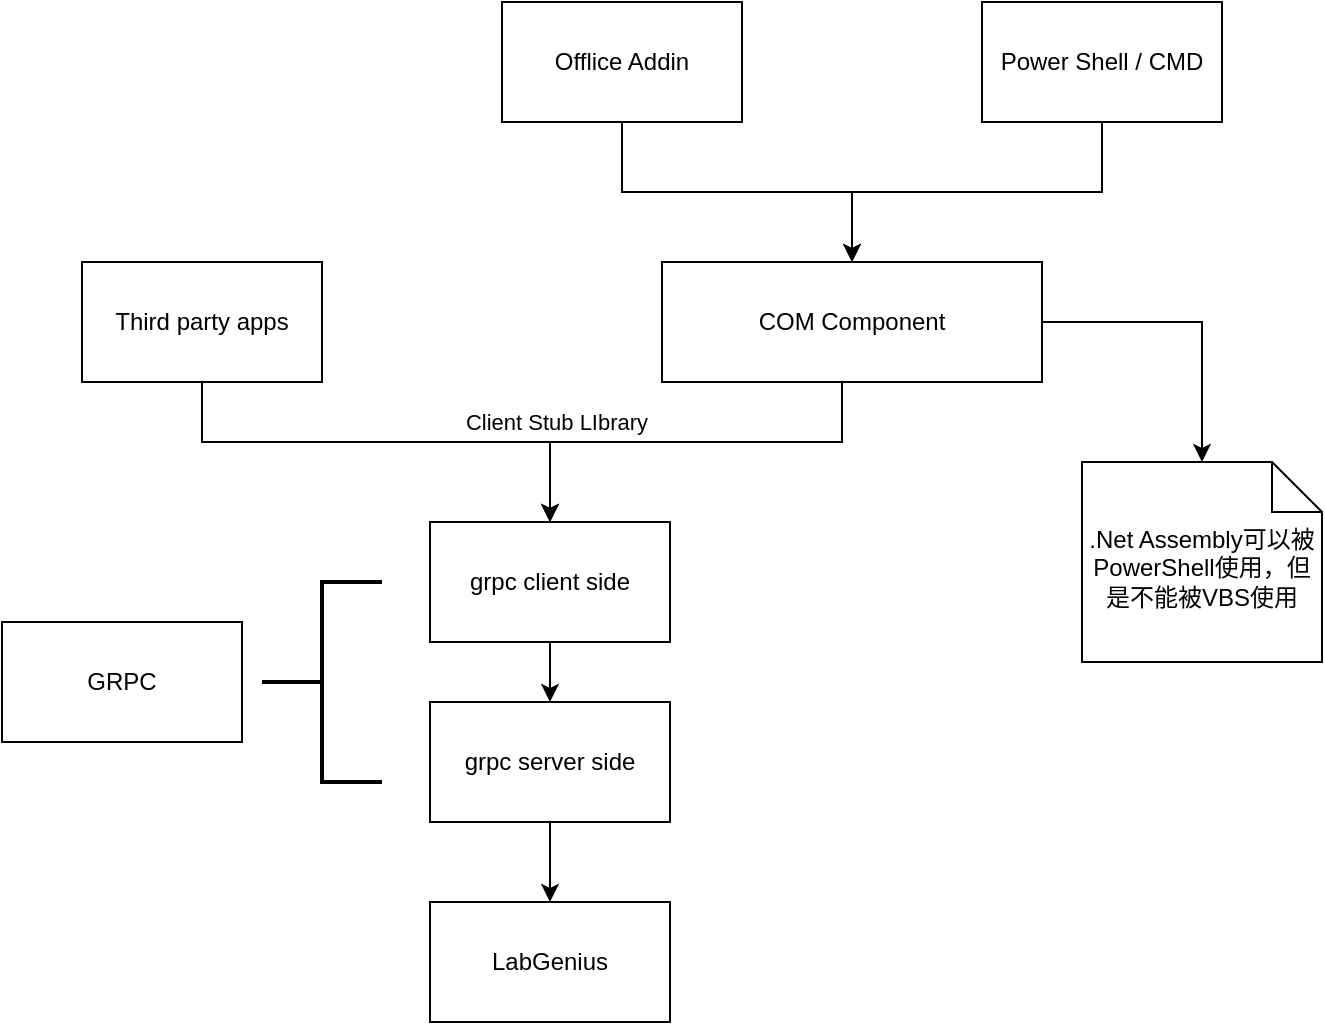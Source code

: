 <mxfile version="14.5.1" type="github">
  <diagram id="gMokUn0HMAh3KGfOjLti" name="Page-1">
    <mxGraphModel dx="942" dy="583" grid="1" gridSize="10" guides="1" tooltips="1" connect="1" arrows="1" fold="1" page="1" pageScale="1" pageWidth="827" pageHeight="1169" math="0" shadow="0">
      <root>
        <mxCell id="0" />
        <mxCell id="1" parent="0" />
        <mxCell id="E5PZc0p95IaZfSaytJfl-1" value="&lt;div&gt;LabGenius&lt;/div&gt;" style="rounded=0;whiteSpace=wrap;html=1;" vertex="1" parent="1">
          <mxGeometry x="364" y="510" width="120" height="60" as="geometry" />
        </mxCell>
        <mxCell id="E5PZc0p95IaZfSaytJfl-10" value="" style="edgeStyle=orthogonalEdgeStyle;rounded=0;orthogonalLoop=1;jettySize=auto;html=1;" edge="1" parent="1" source="E5PZc0p95IaZfSaytJfl-2" target="E5PZc0p95IaZfSaytJfl-1">
          <mxGeometry relative="1" as="geometry" />
        </mxCell>
        <mxCell id="E5PZc0p95IaZfSaytJfl-2" value="grpc server side" style="rounded=0;whiteSpace=wrap;html=1;" vertex="1" parent="1">
          <mxGeometry x="364" y="410" width="120" height="60" as="geometry" />
        </mxCell>
        <mxCell id="E5PZc0p95IaZfSaytJfl-9" value="" style="edgeStyle=orthogonalEdgeStyle;rounded=0;orthogonalLoop=1;jettySize=auto;html=1;" edge="1" parent="1" source="E5PZc0p95IaZfSaytJfl-3" target="E5PZc0p95IaZfSaytJfl-2">
          <mxGeometry relative="1" as="geometry" />
        </mxCell>
        <mxCell id="E5PZc0p95IaZfSaytJfl-3" value="grpc client side" style="rounded=0;whiteSpace=wrap;html=1;" vertex="1" parent="1">
          <mxGeometry x="364" y="320" width="120" height="60" as="geometry" />
        </mxCell>
        <mxCell id="E5PZc0p95IaZfSaytJfl-5" style="edgeStyle=orthogonalEdgeStyle;rounded=0;orthogonalLoop=1;jettySize=auto;html=1;" edge="1" parent="1" source="E5PZc0p95IaZfSaytJfl-4" target="E5PZc0p95IaZfSaytJfl-3">
          <mxGeometry relative="1" as="geometry">
            <Array as="points">
              <mxPoint x="250" y="280" />
              <mxPoint x="424" y="280" />
            </Array>
          </mxGeometry>
        </mxCell>
        <mxCell id="E5PZc0p95IaZfSaytJfl-6" value="Client Stub LIbrary" style="edgeLabel;html=1;align=center;verticalAlign=middle;resizable=0;points=[];" vertex="1" connectable="0" parent="E5PZc0p95IaZfSaytJfl-5">
          <mxGeometry x="0.344" y="1" relative="1" as="geometry">
            <mxPoint x="43" y="-9" as="offset" />
          </mxGeometry>
        </mxCell>
        <mxCell id="E5PZc0p95IaZfSaytJfl-4" value="Third party apps" style="rounded=0;whiteSpace=wrap;html=1;" vertex="1" parent="1">
          <mxGeometry x="190" y="190" width="120" height="60" as="geometry" />
        </mxCell>
        <mxCell id="E5PZc0p95IaZfSaytJfl-8" style="edgeStyle=orthogonalEdgeStyle;rounded=0;orthogonalLoop=1;jettySize=auto;html=1;entryX=0.5;entryY=0;entryDx=0;entryDy=0;" edge="1" parent="1" source="E5PZc0p95IaZfSaytJfl-7" target="E5PZc0p95IaZfSaytJfl-3">
          <mxGeometry relative="1" as="geometry">
            <Array as="points">
              <mxPoint x="570" y="280" />
              <mxPoint x="424" y="280" />
            </Array>
          </mxGeometry>
        </mxCell>
        <mxCell id="E5PZc0p95IaZfSaytJfl-17" style="edgeStyle=orthogonalEdgeStyle;rounded=0;orthogonalLoop=1;jettySize=auto;html=1;" edge="1" parent="1" source="E5PZc0p95IaZfSaytJfl-7" target="E5PZc0p95IaZfSaytJfl-16">
          <mxGeometry relative="1" as="geometry" />
        </mxCell>
        <mxCell id="E5PZc0p95IaZfSaytJfl-7" value="&lt;div&gt;COM Component&lt;/div&gt;" style="rounded=0;whiteSpace=wrap;html=1;" vertex="1" parent="1">
          <mxGeometry x="480" y="190" width="190" height="60" as="geometry" />
        </mxCell>
        <mxCell id="E5PZc0p95IaZfSaytJfl-12" style="edgeStyle=orthogonalEdgeStyle;rounded=0;orthogonalLoop=1;jettySize=auto;html=1;entryX=0.5;entryY=0;entryDx=0;entryDy=0;" edge="1" parent="1" source="E5PZc0p95IaZfSaytJfl-11" target="E5PZc0p95IaZfSaytJfl-7">
          <mxGeometry relative="1" as="geometry" />
        </mxCell>
        <mxCell id="E5PZc0p95IaZfSaytJfl-11" value="Offlice Addin" style="rounded=0;whiteSpace=wrap;html=1;" vertex="1" parent="1">
          <mxGeometry x="400" y="60" width="120" height="60" as="geometry" />
        </mxCell>
        <mxCell id="E5PZc0p95IaZfSaytJfl-14" style="edgeStyle=orthogonalEdgeStyle;rounded=0;orthogonalLoop=1;jettySize=auto;html=1;entryX=0.5;entryY=0;entryDx=0;entryDy=0;" edge="1" parent="1" source="E5PZc0p95IaZfSaytJfl-13" target="E5PZc0p95IaZfSaytJfl-7">
          <mxGeometry relative="1" as="geometry" />
        </mxCell>
        <mxCell id="E5PZc0p95IaZfSaytJfl-13" value="&lt;div&gt;Power Shell / CMD&lt;br&gt;&lt;/div&gt;" style="rounded=0;whiteSpace=wrap;html=1;" vertex="1" parent="1">
          <mxGeometry x="640" y="60" width="120" height="60" as="geometry" />
        </mxCell>
        <mxCell id="E5PZc0p95IaZfSaytJfl-16" value=".Net Assembly可以被PowerShell使用，但是不能被VBS使用" style="shape=note2;boundedLbl=1;whiteSpace=wrap;html=1;size=25;verticalAlign=top;align=center;" vertex="1" parent="1">
          <mxGeometry x="690" y="290" width="120" height="100" as="geometry" />
        </mxCell>
        <mxCell id="E5PZc0p95IaZfSaytJfl-20" value="" style="strokeWidth=2;html=1;shape=mxgraph.flowchart.annotation_2;align=left;labelPosition=right;pointerEvents=1;" vertex="1" parent="1">
          <mxGeometry x="280" y="350" width="60" height="100" as="geometry" />
        </mxCell>
        <mxCell id="E5PZc0p95IaZfSaytJfl-21" value="GRPC" style="rounded=0;whiteSpace=wrap;html=1;" vertex="1" parent="1">
          <mxGeometry x="150" y="370" width="120" height="60" as="geometry" />
        </mxCell>
      </root>
    </mxGraphModel>
  </diagram>
</mxfile>
